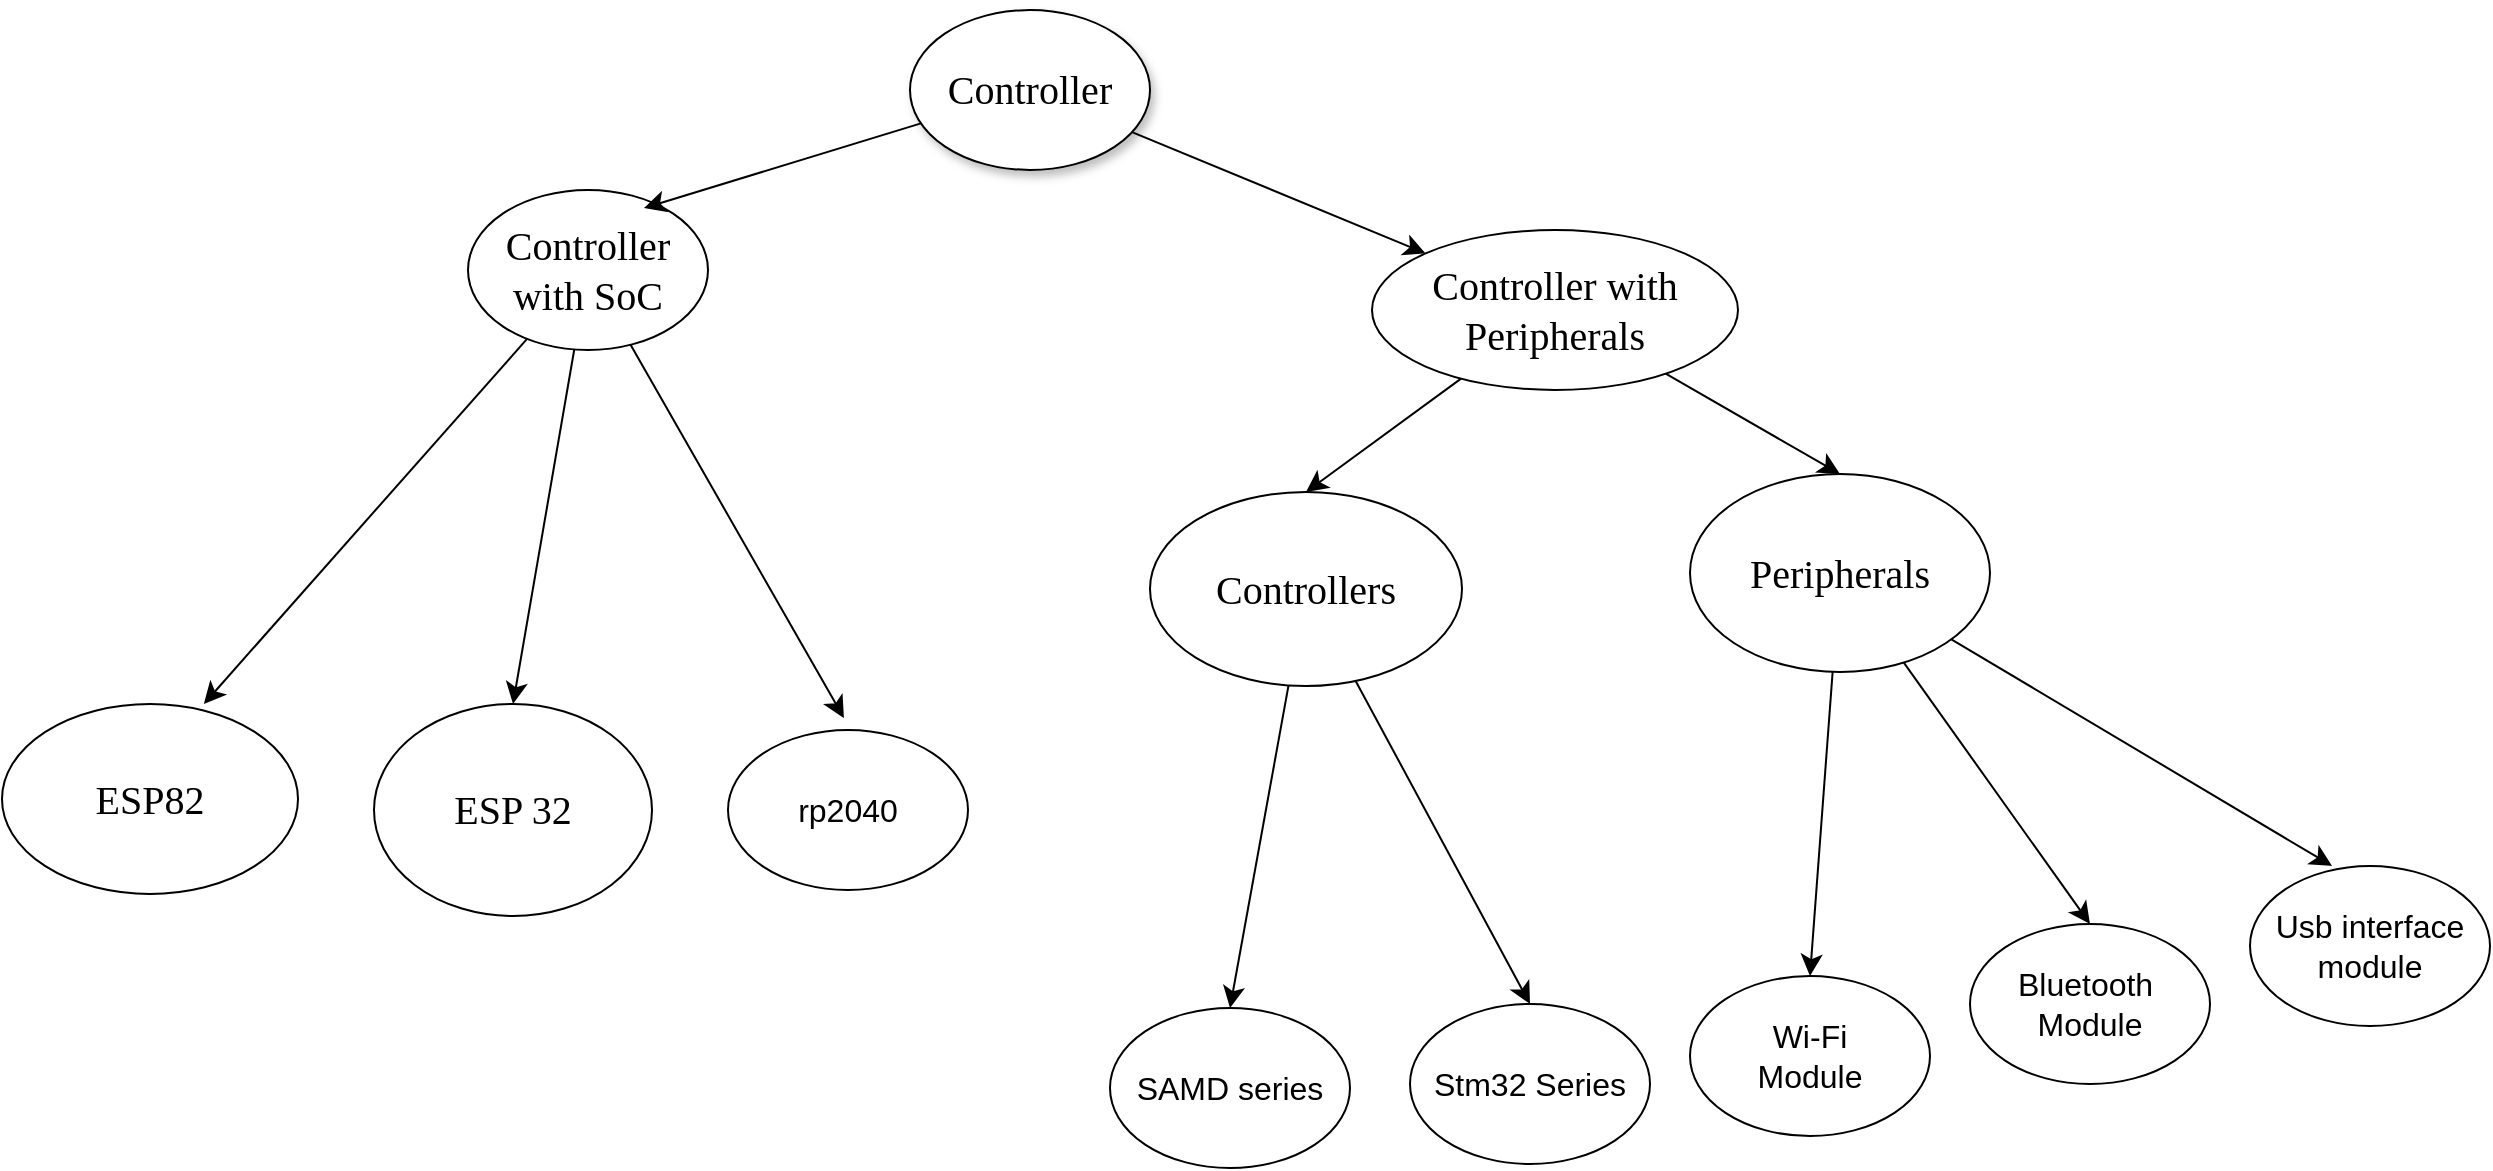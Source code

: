<mxfile version="22.0.3" type="device">
  <diagram name="Page-1" id="fvz3L3mJLBFA9CxsGmCE">
    <mxGraphModel dx="1816" dy="1268" grid="0" gridSize="10" guides="1" tooltips="1" connect="1" arrows="1" fold="1" page="0" pageScale="1" pageWidth="850" pageHeight="1100" math="0" shadow="0">
      <root>
        <mxCell id="0" />
        <mxCell id="1" parent="0" />
        <mxCell id="REiYRNgLzfkyfnXzynqa-8" style="edgeStyle=none;curved=1;rounded=0;hachureGap=4;orthogonalLoop=1;jettySize=auto;html=1;entryX=0;entryY=0;entryDx=0;entryDy=0;fontFamily=Architects Daughter;fontSource=https%3A%2F%2Ffonts.googleapis.com%2Fcss%3Ffamily%3DArchitects%2BDaughter;fontSize=16;startSize=8;endSize=8;labelBackgroundColor=none;fontColor=default;" edge="1" parent="1" source="REiYRNgLzfkyfnXzynqa-1" target="REiYRNgLzfkyfnXzynqa-3">
          <mxGeometry relative="1" as="geometry" />
        </mxCell>
        <mxCell id="REiYRNgLzfkyfnXzynqa-1" value="&lt;font face=&quot;Times New Roman&quot;&gt;Controller&lt;/font&gt;" style="ellipse;whiteSpace=wrap;html=1;hachureGap=4;fontFamily=Architects Daughter;fontSource=https%3A%2F%2Ffonts.googleapis.com%2Fcss%3Ffamily%3DArchitects%2BDaughter;fontSize=20;shadow=1;labelBackgroundColor=none;rounded=0;" vertex="1" parent="1">
          <mxGeometry x="70" y="-118" width="120" height="80" as="geometry" />
        </mxCell>
        <mxCell id="REiYRNgLzfkyfnXzynqa-13" style="edgeStyle=none;curved=1;rounded=0;hachureGap=4;orthogonalLoop=1;jettySize=auto;html=1;entryX=0.5;entryY=0;entryDx=0;entryDy=0;fontFamily=Architects Daughter;fontSource=https%3A%2F%2Ffonts.googleapis.com%2Fcss%3Ffamily%3DArchitects%2BDaughter;fontSize=16;startSize=8;endSize=8;labelBackgroundColor=none;fontColor=default;" edge="1" parent="1" source="REiYRNgLzfkyfnXzynqa-2" target="REiYRNgLzfkyfnXzynqa-5">
          <mxGeometry relative="1" as="geometry" />
        </mxCell>
        <mxCell id="REiYRNgLzfkyfnXzynqa-2" value="&lt;font face=&quot;Times New Roman&quot;&gt;Controller with SoC&lt;/font&gt;" style="ellipse;whiteSpace=wrap;html=1;hachureGap=4;fontFamily=Architects Daughter;fontSource=https%3A%2F%2Ffonts.googleapis.com%2Fcss%3Ffamily%3DArchitects%2BDaughter;fontSize=20;labelBackgroundColor=none;rounded=0;" vertex="1" parent="1">
          <mxGeometry x="-151" y="-28" width="120" height="80" as="geometry" />
        </mxCell>
        <mxCell id="REiYRNgLzfkyfnXzynqa-10" style="edgeStyle=none;curved=1;rounded=0;hachureGap=4;orthogonalLoop=1;jettySize=auto;html=1;entryX=0.5;entryY=0;entryDx=0;entryDy=0;fontFamily=Architects Daughter;fontSource=https%3A%2F%2Ffonts.googleapis.com%2Fcss%3Ffamily%3DArchitects%2BDaughter;fontSize=16;startSize=8;endSize=8;labelBackgroundColor=none;fontColor=default;" edge="1" parent="1" source="REiYRNgLzfkyfnXzynqa-3" target="REiYRNgLzfkyfnXzynqa-7">
          <mxGeometry relative="1" as="geometry" />
        </mxCell>
        <mxCell id="REiYRNgLzfkyfnXzynqa-11" style="edgeStyle=none;curved=1;rounded=0;hachureGap=4;orthogonalLoop=1;jettySize=auto;html=1;entryX=0.5;entryY=0;entryDx=0;entryDy=0;fontFamily=Architects Daughter;fontSource=https%3A%2F%2Ffonts.googleapis.com%2Fcss%3Ffamily%3DArchitects%2BDaughter;fontSize=16;startSize=8;endSize=8;labelBackgroundColor=none;fontColor=default;" edge="1" parent="1" source="REiYRNgLzfkyfnXzynqa-3" target="REiYRNgLzfkyfnXzynqa-6">
          <mxGeometry relative="1" as="geometry" />
        </mxCell>
        <mxCell id="REiYRNgLzfkyfnXzynqa-3" value="&lt;font face=&quot;Times New Roman&quot;&gt;Controller with Peripherals&lt;/font&gt;" style="ellipse;whiteSpace=wrap;html=1;hachureGap=4;fontFamily=Architects Daughter;fontSource=https%3A%2F%2Ffonts.googleapis.com%2Fcss%3Ffamily%3DArchitects%2BDaughter;fontSize=20;labelBackgroundColor=none;rounded=0;" vertex="1" parent="1">
          <mxGeometry x="301" y="-8" width="183" height="80" as="geometry" />
        </mxCell>
        <mxCell id="REiYRNgLzfkyfnXzynqa-4" value="&lt;font face=&quot;Times New Roman&quot;&gt;ESP82&lt;/font&gt;" style="ellipse;whiteSpace=wrap;html=1;hachureGap=4;fontFamily=Architects Daughter;fontSource=https%3A%2F%2Ffonts.googleapis.com%2Fcss%3Ffamily%3DArchitects%2BDaughter;fontSize=20;labelBackgroundColor=none;rounded=0;" vertex="1" parent="1">
          <mxGeometry x="-384" y="229" width="148" height="95" as="geometry" />
        </mxCell>
        <mxCell id="REiYRNgLzfkyfnXzynqa-5" value="&lt;font face=&quot;Times New Roman&quot;&gt;ESP 32&lt;/font&gt;" style="ellipse;whiteSpace=wrap;html=1;hachureGap=4;fontFamily=Architects Daughter;fontSource=https%3A%2F%2Ffonts.googleapis.com%2Fcss%3Ffamily%3DArchitects%2BDaughter;fontSize=20;labelBackgroundColor=none;rounded=0;" vertex="1" parent="1">
          <mxGeometry x="-198" y="229" width="139" height="106" as="geometry" />
        </mxCell>
        <mxCell id="REiYRNgLzfkyfnXzynqa-17" style="edgeStyle=none;curved=1;rounded=0;orthogonalLoop=1;jettySize=auto;html=1;entryX=0.5;entryY=0;entryDx=0;entryDy=0;fontSize=12;startSize=8;endSize=8;" edge="1" parent="1" source="REiYRNgLzfkyfnXzynqa-6" target="REiYRNgLzfkyfnXzynqa-16">
          <mxGeometry relative="1" as="geometry" />
        </mxCell>
        <mxCell id="REiYRNgLzfkyfnXzynqa-19" style="edgeStyle=none;curved=1;rounded=0;orthogonalLoop=1;jettySize=auto;html=1;entryX=0.5;entryY=0;entryDx=0;entryDy=0;fontSize=12;startSize=8;endSize=8;" edge="1" parent="1" source="REiYRNgLzfkyfnXzynqa-6" target="REiYRNgLzfkyfnXzynqa-14">
          <mxGeometry relative="1" as="geometry" />
        </mxCell>
        <mxCell id="REiYRNgLzfkyfnXzynqa-6" value="&lt;font face=&quot;Times New Roman&quot;&gt;Controllers&lt;/font&gt;" style="ellipse;whiteSpace=wrap;html=1;hachureGap=4;fontFamily=Architects Daughter;fontSource=https%3A%2F%2Ffonts.googleapis.com%2Fcss%3Ffamily%3DArchitects%2BDaughter;fontSize=20;labelBackgroundColor=none;rounded=0;" vertex="1" parent="1">
          <mxGeometry x="190" y="123" width="156" height="97" as="geometry" />
        </mxCell>
        <mxCell id="REiYRNgLzfkyfnXzynqa-23" style="edgeStyle=none;curved=1;rounded=0;orthogonalLoop=1;jettySize=auto;html=1;entryX=0.5;entryY=0;entryDx=0;entryDy=0;fontSize=12;startSize=8;endSize=8;" edge="1" parent="1" source="REiYRNgLzfkyfnXzynqa-7" target="REiYRNgLzfkyfnXzynqa-20">
          <mxGeometry relative="1" as="geometry" />
        </mxCell>
        <mxCell id="REiYRNgLzfkyfnXzynqa-24" style="edgeStyle=none;curved=1;rounded=0;orthogonalLoop=1;jettySize=auto;html=1;entryX=0.5;entryY=0;entryDx=0;entryDy=0;fontSize=12;startSize=8;endSize=8;" edge="1" parent="1" source="REiYRNgLzfkyfnXzynqa-7" target="REiYRNgLzfkyfnXzynqa-21">
          <mxGeometry relative="1" as="geometry" />
        </mxCell>
        <mxCell id="REiYRNgLzfkyfnXzynqa-7" value="&lt;font face=&quot;Times New Roman&quot;&gt;Peripherals&lt;/font&gt;" style="ellipse;whiteSpace=wrap;html=1;hachureGap=4;fontFamily=Architects Daughter;fontSource=https%3A%2F%2Ffonts.googleapis.com%2Fcss%3Ffamily%3DArchitects%2BDaughter;fontSize=20;labelBackgroundColor=none;rounded=0;" vertex="1" parent="1">
          <mxGeometry x="460" y="114" width="150" height="99" as="geometry" />
        </mxCell>
        <mxCell id="REiYRNgLzfkyfnXzynqa-9" style="edgeStyle=none;curved=1;rounded=0;hachureGap=4;orthogonalLoop=1;jettySize=auto;html=1;entryX=0.733;entryY=0.113;entryDx=0;entryDy=0;entryPerimeter=0;fontFamily=Architects Daughter;fontSource=https%3A%2F%2Ffonts.googleapis.com%2Fcss%3Ffamily%3DArchitects%2BDaughter;fontSize=16;startSize=8;endSize=8;labelBackgroundColor=none;fontColor=default;" edge="1" parent="1" source="REiYRNgLzfkyfnXzynqa-1" target="REiYRNgLzfkyfnXzynqa-2">
          <mxGeometry relative="1" as="geometry" />
        </mxCell>
        <mxCell id="REiYRNgLzfkyfnXzynqa-12" style="edgeStyle=none;curved=1;rounded=0;hachureGap=4;orthogonalLoop=1;jettySize=auto;html=1;entryX=0.682;entryY=0;entryDx=0;entryDy=0;entryPerimeter=0;fontFamily=Architects Daughter;fontSource=https%3A%2F%2Ffonts.googleapis.com%2Fcss%3Ffamily%3DArchitects%2BDaughter;fontSize=16;startSize=8;endSize=8;labelBackgroundColor=none;fontColor=default;" edge="1" parent="1" source="REiYRNgLzfkyfnXzynqa-2" target="REiYRNgLzfkyfnXzynqa-4">
          <mxGeometry relative="1" as="geometry" />
        </mxCell>
        <mxCell id="REiYRNgLzfkyfnXzynqa-14" value="SAMD series" style="ellipse;whiteSpace=wrap;html=1;fontSize=16;" vertex="1" parent="1">
          <mxGeometry x="170" y="381" width="120" height="80" as="geometry" />
        </mxCell>
        <mxCell id="REiYRNgLzfkyfnXzynqa-16" value="Stm32 Series" style="ellipse;whiteSpace=wrap;html=1;fontSize=16;" vertex="1" parent="1">
          <mxGeometry x="320" y="379" width="120" height="80" as="geometry" />
        </mxCell>
        <mxCell id="REiYRNgLzfkyfnXzynqa-20" value="Wi-Fi&lt;br&gt;Module" style="ellipse;whiteSpace=wrap;html=1;fontSize=16;" vertex="1" parent="1">
          <mxGeometry x="460" y="365" width="120" height="80" as="geometry" />
        </mxCell>
        <mxCell id="REiYRNgLzfkyfnXzynqa-21" value="Bluetooth&amp;nbsp;&lt;br&gt;Module" style="ellipse;whiteSpace=wrap;html=1;fontSize=16;" vertex="1" parent="1">
          <mxGeometry x="600" y="339" width="120" height="80" as="geometry" />
        </mxCell>
        <mxCell id="REiYRNgLzfkyfnXzynqa-22" value="Usb interface&lt;br&gt;module" style="ellipse;whiteSpace=wrap;html=1;fontSize=16;" vertex="1" parent="1">
          <mxGeometry x="740" y="310" width="120" height="80" as="geometry" />
        </mxCell>
        <mxCell id="REiYRNgLzfkyfnXzynqa-25" style="edgeStyle=none;curved=1;rounded=0;orthogonalLoop=1;jettySize=auto;html=1;entryX=0.342;entryY=0;entryDx=0;entryDy=0;entryPerimeter=0;fontSize=12;startSize=8;endSize=8;" edge="1" parent="1" source="REiYRNgLzfkyfnXzynqa-7" target="REiYRNgLzfkyfnXzynqa-22">
          <mxGeometry relative="1" as="geometry" />
        </mxCell>
        <mxCell id="REiYRNgLzfkyfnXzynqa-26" value="rp2040" style="ellipse;whiteSpace=wrap;html=1;fontSize=16;" vertex="1" parent="1">
          <mxGeometry x="-21" y="242" width="120" height="80" as="geometry" />
        </mxCell>
        <mxCell id="REiYRNgLzfkyfnXzynqa-27" style="edgeStyle=none;curved=1;rounded=0;orthogonalLoop=1;jettySize=auto;html=1;entryX=0.483;entryY=-0.075;entryDx=0;entryDy=0;entryPerimeter=0;fontSize=12;startSize=8;endSize=8;" edge="1" parent="1" source="REiYRNgLzfkyfnXzynqa-2" target="REiYRNgLzfkyfnXzynqa-26">
          <mxGeometry relative="1" as="geometry" />
        </mxCell>
      </root>
    </mxGraphModel>
  </diagram>
</mxfile>
